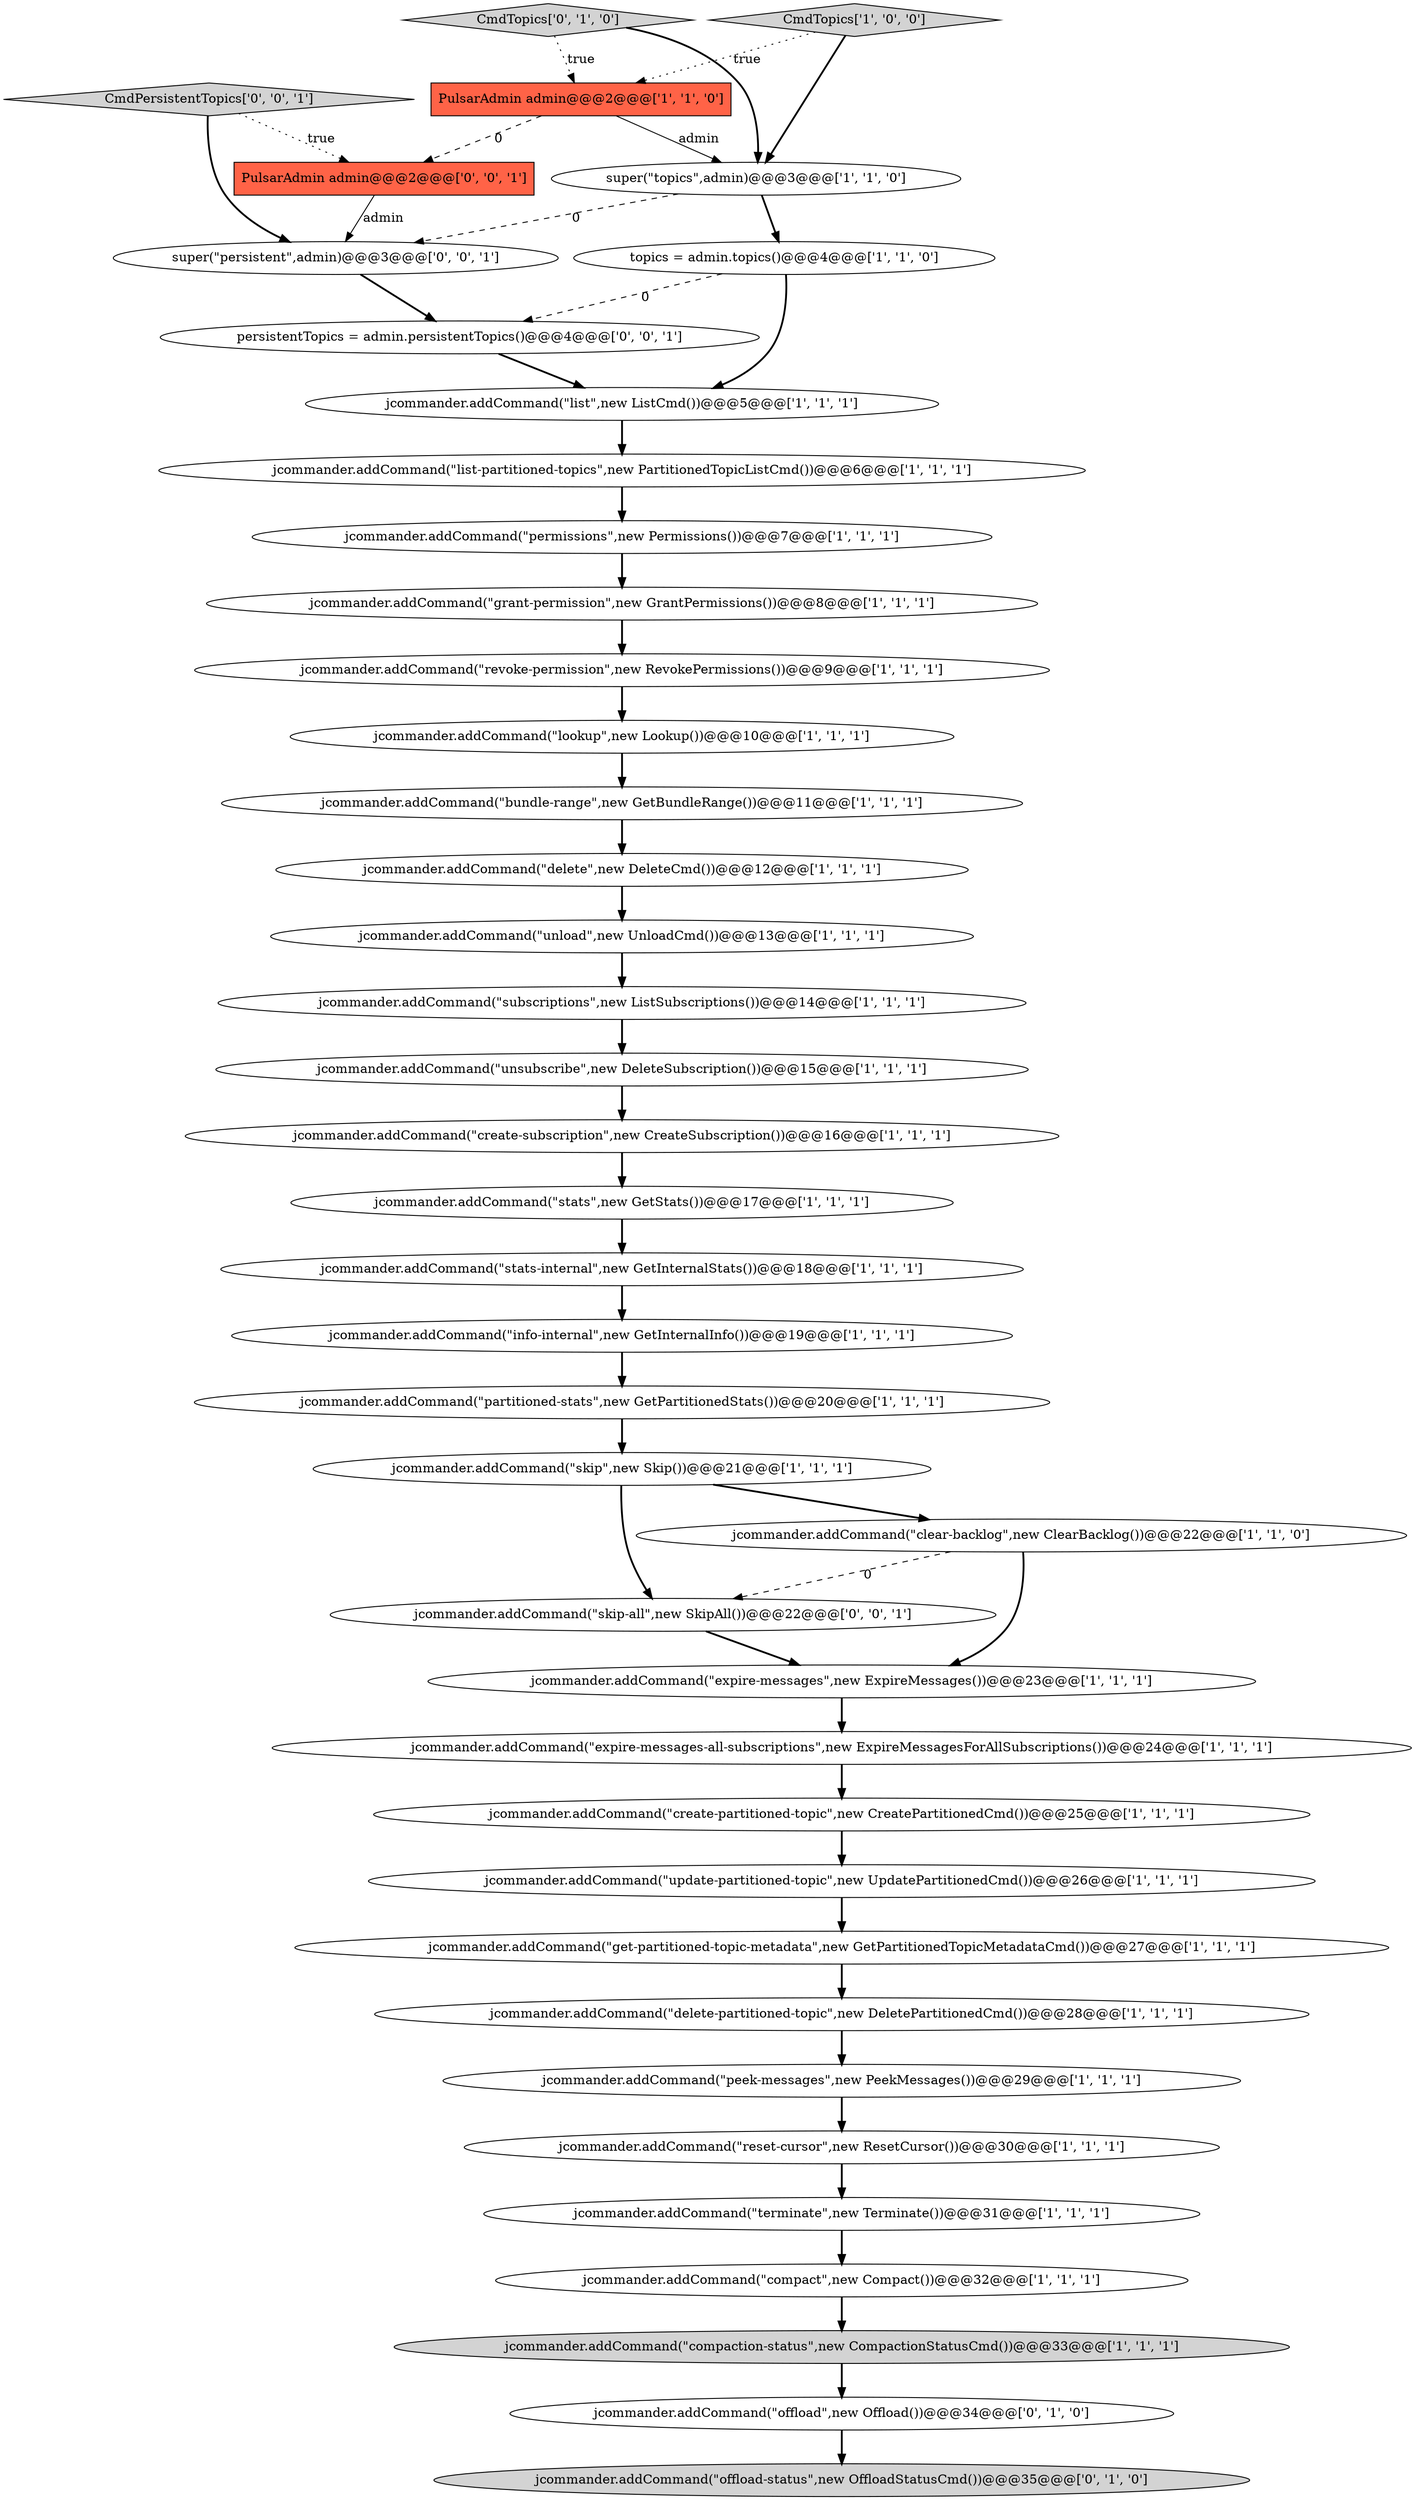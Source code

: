 digraph {
37 [style = filled, label = "jcommander.addCommand(\"skip-all\",new SkipAll())@@@22@@@['0', '0', '1']", fillcolor = white, shape = ellipse image = "AAA0AAABBB3BBB"];
11 [style = filled, label = "jcommander.addCommand(\"lookup\",new Lookup())@@@10@@@['1', '1', '1']", fillcolor = white, shape = ellipse image = "AAA0AAABBB1BBB"];
27 [style = filled, label = "jcommander.addCommand(\"clear-backlog\",new ClearBacklog())@@@22@@@['1', '1', '0']", fillcolor = white, shape = ellipse image = "AAA0AAABBB1BBB"];
19 [style = filled, label = "jcommander.addCommand(\"info-internal\",new GetInternalInfo())@@@19@@@['1', '1', '1']", fillcolor = white, shape = ellipse image = "AAA0AAABBB1BBB"];
35 [style = filled, label = "CmdTopics['0', '1', '0']", fillcolor = lightgray, shape = diamond image = "AAA0AAABBB2BBB"];
4 [style = filled, label = "jcommander.addCommand(\"grant-permission\",new GrantPermissions())@@@8@@@['1', '1', '1']", fillcolor = white, shape = ellipse image = "AAA0AAABBB1BBB"];
21 [style = filled, label = "jcommander.addCommand(\"update-partitioned-topic\",new UpdatePartitionedCmd())@@@26@@@['1', '1', '1']", fillcolor = white, shape = ellipse image = "AAA0AAABBB1BBB"];
16 [style = filled, label = "jcommander.addCommand(\"skip\",new Skip())@@@21@@@['1', '1', '1']", fillcolor = white, shape = ellipse image = "AAA0AAABBB1BBB"];
23 [style = filled, label = "jcommander.addCommand(\"delete-partitioned-topic\",new DeletePartitionedCmd())@@@28@@@['1', '1', '1']", fillcolor = white, shape = ellipse image = "AAA0AAABBB1BBB"];
28 [style = filled, label = "jcommander.addCommand(\"peek-messages\",new PeekMessages())@@@29@@@['1', '1', '1']", fillcolor = white, shape = ellipse image = "AAA0AAABBB1BBB"];
38 [style = filled, label = "CmdPersistentTopics['0', '0', '1']", fillcolor = lightgray, shape = diamond image = "AAA0AAABBB3BBB"];
0 [style = filled, label = "jcommander.addCommand(\"subscriptions\",new ListSubscriptions())@@@14@@@['1', '1', '1']", fillcolor = white, shape = ellipse image = "AAA0AAABBB1BBB"];
18 [style = filled, label = "PulsarAdmin admin@@@2@@@['1', '1', '0']", fillcolor = tomato, shape = box image = "AAA0AAABBB1BBB"];
5 [style = filled, label = "jcommander.addCommand(\"terminate\",new Terminate())@@@31@@@['1', '1', '1']", fillcolor = white, shape = ellipse image = "AAA0AAABBB1BBB"];
6 [style = filled, label = "jcommander.addCommand(\"revoke-permission\",new RevokePermissions())@@@9@@@['1', '1', '1']", fillcolor = white, shape = ellipse image = "AAA0AAABBB1BBB"];
3 [style = filled, label = "jcommander.addCommand(\"unload\",new UnloadCmd())@@@13@@@['1', '1', '1']", fillcolor = white, shape = ellipse image = "AAA0AAABBB1BBB"];
30 [style = filled, label = "jcommander.addCommand(\"compact\",new Compact())@@@32@@@['1', '1', '1']", fillcolor = white, shape = ellipse image = "AAA0AAABBB1BBB"];
29 [style = filled, label = "jcommander.addCommand(\"unsubscribe\",new DeleteSubscription())@@@15@@@['1', '1', '1']", fillcolor = white, shape = ellipse image = "AAA0AAABBB1BBB"];
9 [style = filled, label = "jcommander.addCommand(\"stats-internal\",new GetInternalStats())@@@18@@@['1', '1', '1']", fillcolor = white, shape = ellipse image = "AAA0AAABBB1BBB"];
10 [style = filled, label = "jcommander.addCommand(\"create-subscription\",new CreateSubscription())@@@16@@@['1', '1', '1']", fillcolor = white, shape = ellipse image = "AAA0AAABBB1BBB"];
13 [style = filled, label = "jcommander.addCommand(\"permissions\",new Permissions())@@@7@@@['1', '1', '1']", fillcolor = white, shape = ellipse image = "AAA0AAABBB1BBB"];
8 [style = filled, label = "jcommander.addCommand(\"delete\",new DeleteCmd())@@@12@@@['1', '1', '1']", fillcolor = white, shape = ellipse image = "AAA0AAABBB1BBB"];
25 [style = filled, label = "jcommander.addCommand(\"create-partitioned-topic\",new CreatePartitionedCmd())@@@25@@@['1', '1', '1']", fillcolor = white, shape = ellipse image = "AAA0AAABBB1BBB"];
1 [style = filled, label = "jcommander.addCommand(\"expire-messages\",new ExpireMessages())@@@23@@@['1', '1', '1']", fillcolor = white, shape = ellipse image = "AAA0AAABBB1BBB"];
32 [style = filled, label = "jcommander.addCommand(\"list-partitioned-topics\",new PartitionedTopicListCmd())@@@6@@@['1', '1', '1']", fillcolor = white, shape = ellipse image = "AAA0AAABBB1BBB"];
26 [style = filled, label = "jcommander.addCommand(\"list\",new ListCmd())@@@5@@@['1', '1', '1']", fillcolor = white, shape = ellipse image = "AAA0AAABBB1BBB"];
7 [style = filled, label = "super(\"topics\",admin)@@@3@@@['1', '1', '0']", fillcolor = white, shape = ellipse image = "AAA0AAABBB1BBB"];
17 [style = filled, label = "topics = admin.topics()@@@4@@@['1', '1', '0']", fillcolor = white, shape = ellipse image = "AAA0AAABBB1BBB"];
22 [style = filled, label = "jcommander.addCommand(\"stats\",new GetStats())@@@17@@@['1', '1', '1']", fillcolor = white, shape = ellipse image = "AAA0AAABBB1BBB"];
39 [style = filled, label = "super(\"persistent\",admin)@@@3@@@['0', '0', '1']", fillcolor = white, shape = ellipse image = "AAA0AAABBB3BBB"];
40 [style = filled, label = "PulsarAdmin admin@@@2@@@['0', '0', '1']", fillcolor = tomato, shape = box image = "AAA0AAABBB3BBB"];
33 [style = filled, label = "jcommander.addCommand(\"offload-status\",new OffloadStatusCmd())@@@35@@@['0', '1', '0']", fillcolor = lightgray, shape = ellipse image = "AAA1AAABBB2BBB"];
20 [style = filled, label = "jcommander.addCommand(\"expire-messages-all-subscriptions\",new ExpireMessagesForAllSubscriptions())@@@24@@@['1', '1', '1']", fillcolor = white, shape = ellipse image = "AAA0AAABBB1BBB"];
34 [style = filled, label = "jcommander.addCommand(\"offload\",new Offload())@@@34@@@['0', '1', '0']", fillcolor = white, shape = ellipse image = "AAA1AAABBB2BBB"];
14 [style = filled, label = "jcommander.addCommand(\"reset-cursor\",new ResetCursor())@@@30@@@['1', '1', '1']", fillcolor = white, shape = ellipse image = "AAA0AAABBB1BBB"];
36 [style = filled, label = "persistentTopics = admin.persistentTopics()@@@4@@@['0', '0', '1']", fillcolor = white, shape = ellipse image = "AAA0AAABBB3BBB"];
24 [style = filled, label = "jcommander.addCommand(\"compaction-status\",new CompactionStatusCmd())@@@33@@@['1', '1', '1']", fillcolor = lightgray, shape = ellipse image = "AAA0AAABBB1BBB"];
31 [style = filled, label = "jcommander.addCommand(\"partitioned-stats\",new GetPartitionedStats())@@@20@@@['1', '1', '1']", fillcolor = white, shape = ellipse image = "AAA0AAABBB1BBB"];
2 [style = filled, label = "CmdTopics['1', '0', '0']", fillcolor = lightgray, shape = diamond image = "AAA0AAABBB1BBB"];
12 [style = filled, label = "jcommander.addCommand(\"bundle-range\",new GetBundleRange())@@@11@@@['1', '1', '1']", fillcolor = white, shape = ellipse image = "AAA0AAABBB1BBB"];
15 [style = filled, label = "jcommander.addCommand(\"get-partitioned-topic-metadata\",new GetPartitionedTopicMetadataCmd())@@@27@@@['1', '1', '1']", fillcolor = white, shape = ellipse image = "AAA0AAABBB1BBB"];
14->5 [style = bold, label=""];
9->19 [style = bold, label=""];
38->40 [style = dotted, label="true"];
4->6 [style = bold, label=""];
17->26 [style = bold, label=""];
32->13 [style = bold, label=""];
7->39 [style = dashed, label="0"];
11->12 [style = bold, label=""];
13->4 [style = bold, label=""];
24->34 [style = bold, label=""];
21->15 [style = bold, label=""];
2->7 [style = bold, label=""];
18->40 [style = dashed, label="0"];
6->11 [style = bold, label=""];
0->29 [style = bold, label=""];
15->23 [style = bold, label=""];
16->37 [style = bold, label=""];
34->33 [style = bold, label=""];
27->37 [style = dashed, label="0"];
22->9 [style = bold, label=""];
35->7 [style = bold, label=""];
18->7 [style = solid, label="admin"];
8->3 [style = bold, label=""];
20->25 [style = bold, label=""];
25->21 [style = bold, label=""];
39->36 [style = bold, label=""];
10->22 [style = bold, label=""];
27->1 [style = bold, label=""];
5->30 [style = bold, label=""];
2->18 [style = dotted, label="true"];
3->0 [style = bold, label=""];
26->32 [style = bold, label=""];
36->26 [style = bold, label=""];
16->27 [style = bold, label=""];
40->39 [style = solid, label="admin"];
35->18 [style = dotted, label="true"];
29->10 [style = bold, label=""];
17->36 [style = dashed, label="0"];
7->17 [style = bold, label=""];
23->28 [style = bold, label=""];
19->31 [style = bold, label=""];
37->1 [style = bold, label=""];
1->20 [style = bold, label=""];
28->14 [style = bold, label=""];
12->8 [style = bold, label=""];
31->16 [style = bold, label=""];
30->24 [style = bold, label=""];
38->39 [style = bold, label=""];
}
